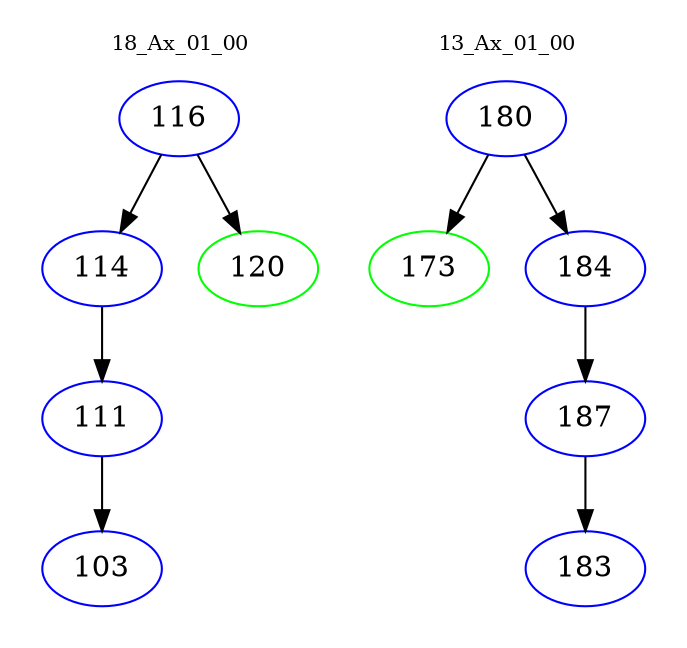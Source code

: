 digraph{
subgraph cluster_0 {
color = white
label = "18_Ax_01_00";
fontsize=10;
T0_116 [label="116", color="blue"]
T0_116 -> T0_114 [color="black"]
T0_114 [label="114", color="blue"]
T0_114 -> T0_111 [color="black"]
T0_111 [label="111", color="blue"]
T0_111 -> T0_103 [color="black"]
T0_103 [label="103", color="blue"]
T0_116 -> T0_120 [color="black"]
T0_120 [label="120", color="green"]
}
subgraph cluster_1 {
color = white
label = "13_Ax_01_00";
fontsize=10;
T1_180 [label="180", color="blue"]
T1_180 -> T1_173 [color="black"]
T1_173 [label="173", color="green"]
T1_180 -> T1_184 [color="black"]
T1_184 [label="184", color="blue"]
T1_184 -> T1_187 [color="black"]
T1_187 [label="187", color="blue"]
T1_187 -> T1_183 [color="black"]
T1_183 [label="183", color="blue"]
}
}
